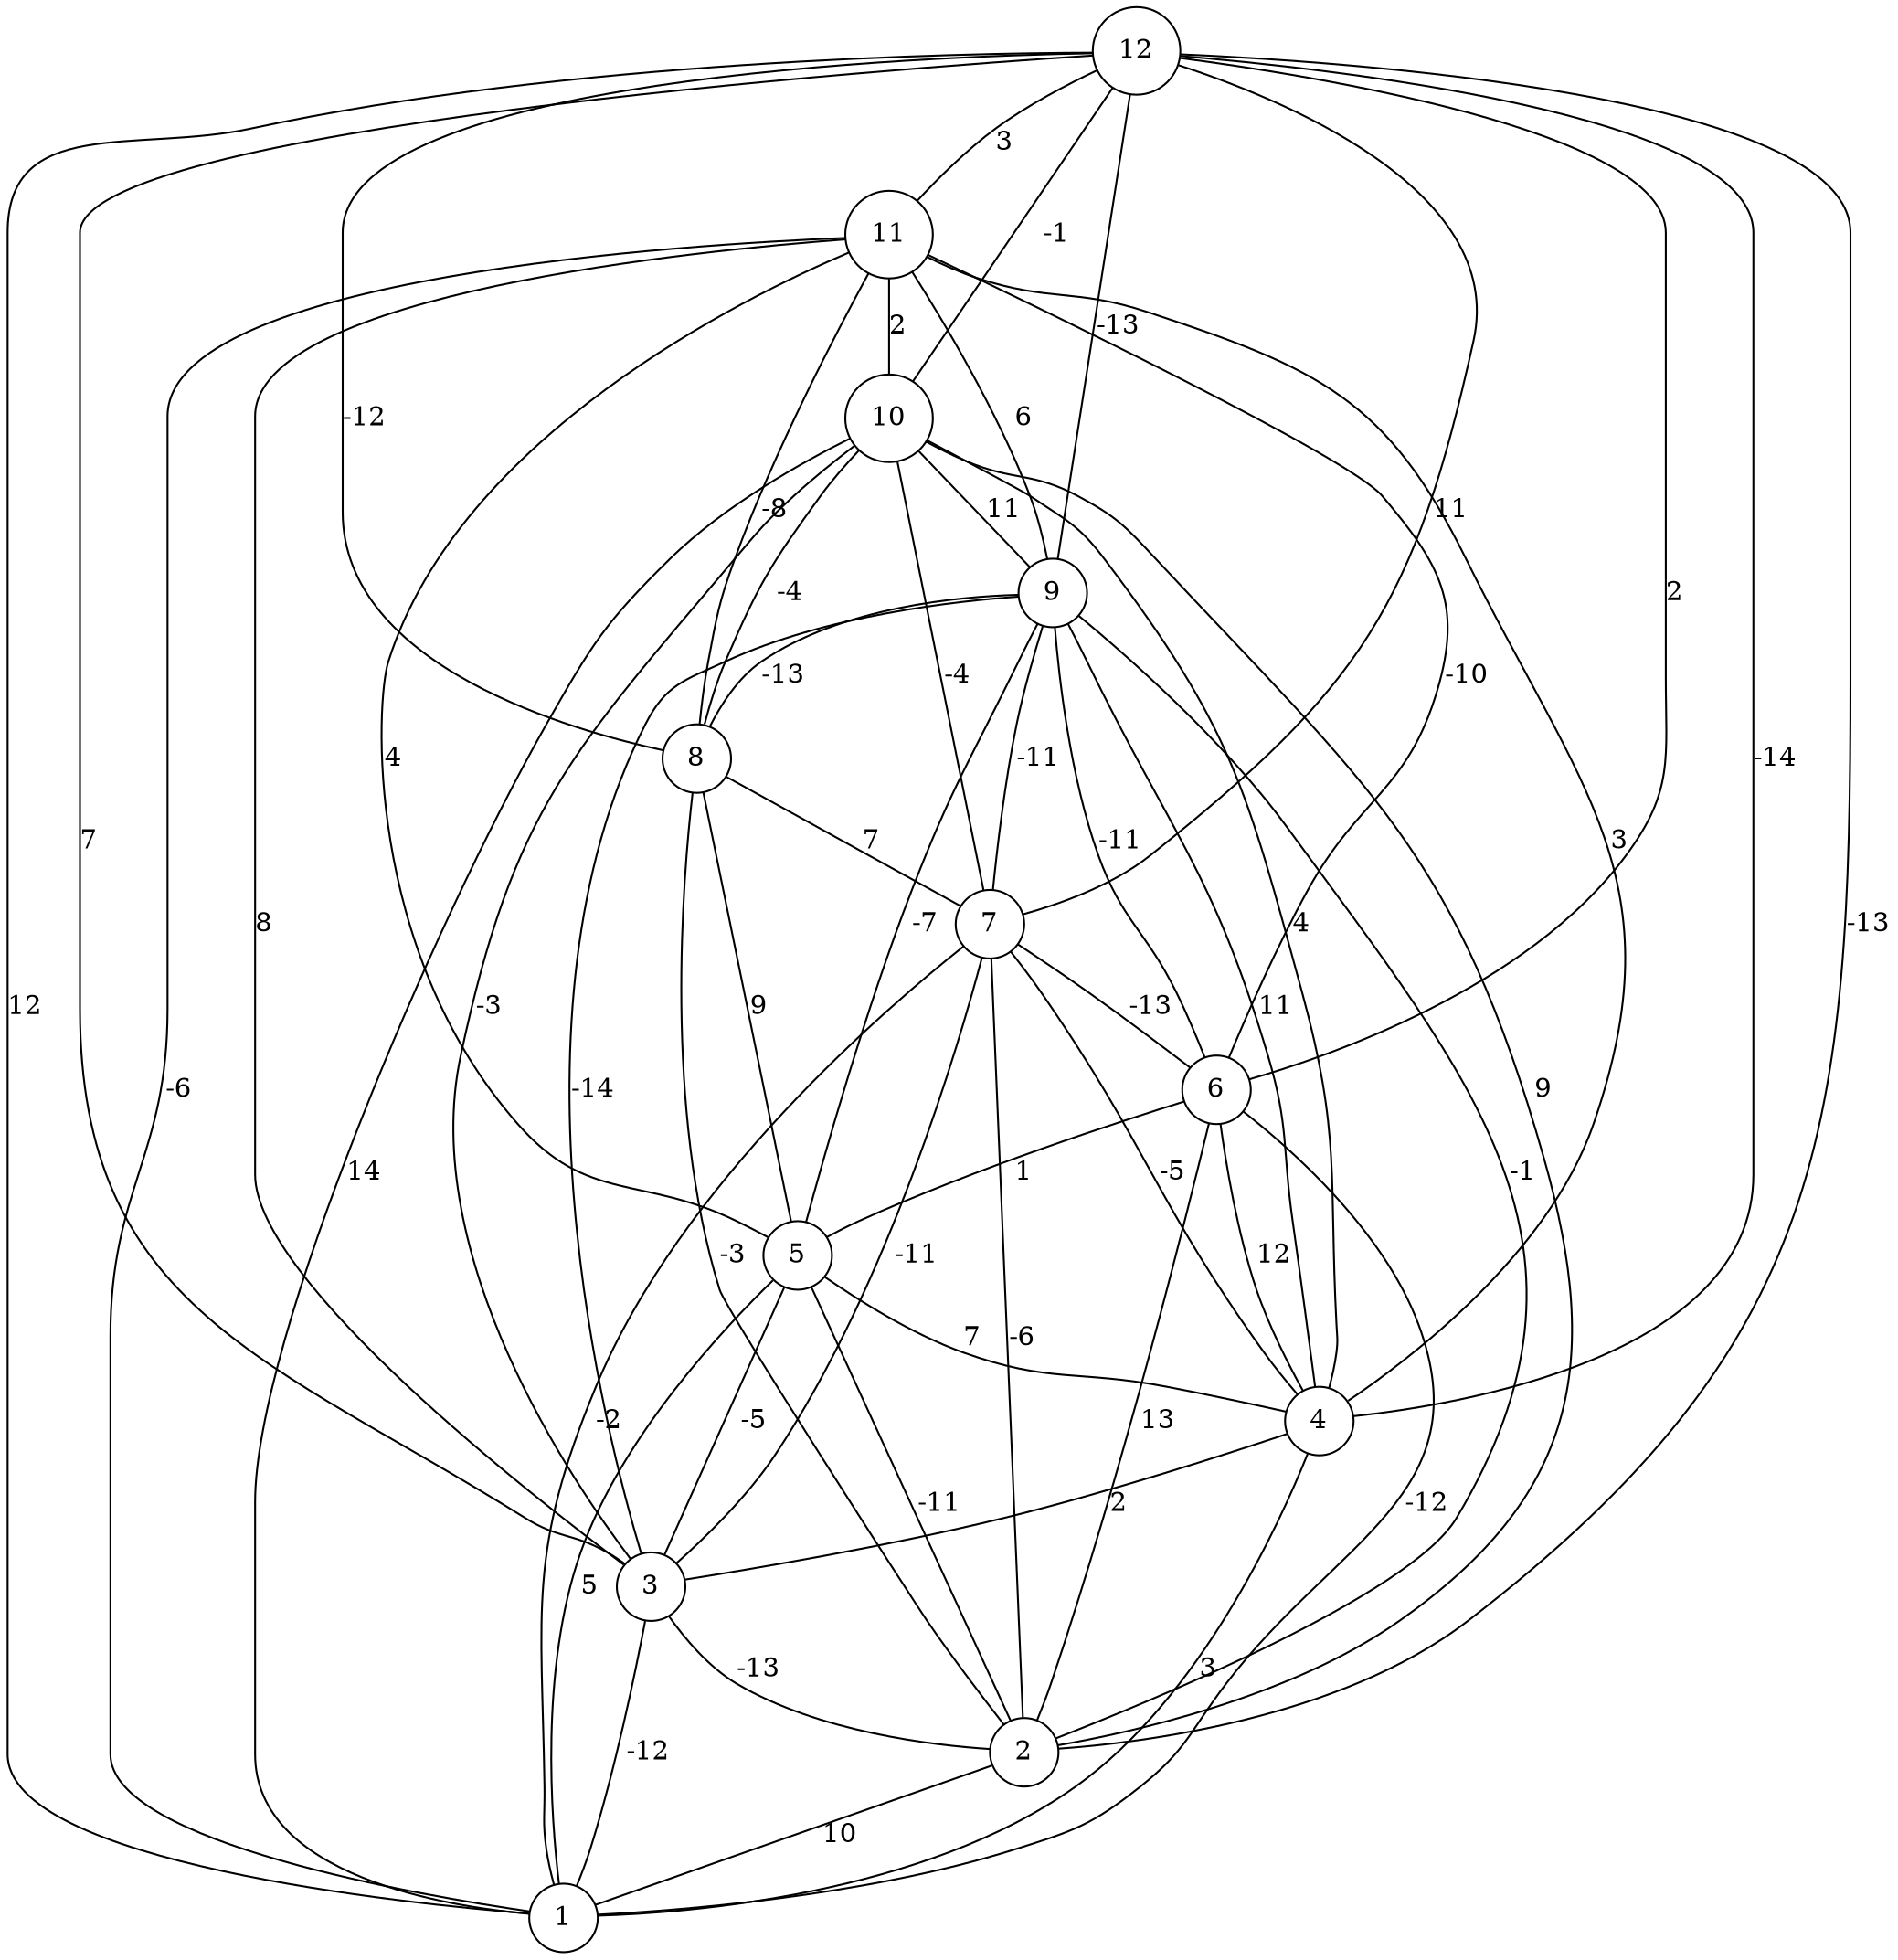 graph { 
	 fontname="Helvetica,Arial,sans-serif" 
	 node [shape = circle]; 
	 12 -- 1 [label = "12"];
	 12 -- 2 [label = "-13"];
	 12 -- 3 [label = "7"];
	 12 -- 4 [label = "-14"];
	 12 -- 6 [label = "2"];
	 12 -- 7 [label = "11"];
	 12 -- 8 [label = "-12"];
	 12 -- 9 [label = "-13"];
	 12 -- 10 [label = "-1"];
	 12 -- 11 [label = "3"];
	 11 -- 1 [label = "-6"];
	 11 -- 3 [label = "8"];
	 11 -- 4 [label = "3"];
	 11 -- 5 [label = "4"];
	 11 -- 6 [label = "-10"];
	 11 -- 8 [label = "-8"];
	 11 -- 9 [label = "6"];
	 11 -- 10 [label = "2"];
	 10 -- 1 [label = "14"];
	 10 -- 2 [label = "9"];
	 10 -- 3 [label = "-3"];
	 10 -- 4 [label = "4"];
	 10 -- 7 [label = "-4"];
	 10 -- 8 [label = "-4"];
	 10 -- 9 [label = "11"];
	 9 -- 2 [label = "-1"];
	 9 -- 3 [label = "-14"];
	 9 -- 4 [label = "11"];
	 9 -- 5 [label = "-7"];
	 9 -- 6 [label = "-11"];
	 9 -- 7 [label = "-11"];
	 9 -- 8 [label = "-13"];
	 8 -- 2 [label = "-3"];
	 8 -- 5 [label = "9"];
	 8 -- 7 [label = "7"];
	 7 -- 1 [label = "-2"];
	 7 -- 2 [label = "-6"];
	 7 -- 3 [label = "-11"];
	 7 -- 4 [label = "-5"];
	 7 -- 6 [label = "-13"];
	 6 -- 1 [label = "-12"];
	 6 -- 2 [label = "13"];
	 6 -- 4 [label = "12"];
	 6 -- 5 [label = "1"];
	 5 -- 1 [label = "5"];
	 5 -- 2 [label = "-11"];
	 5 -- 3 [label = "-5"];
	 5 -- 4 [label = "7"];
	 4 -- 1 [label = "3"];
	 4 -- 3 [label = "2"];
	 3 -- 1 [label = "-12"];
	 3 -- 2 [label = "-13"];
	 2 -- 1 [label = "10"];
	 1;
	 2;
	 3;
	 4;
	 5;
	 6;
	 7;
	 8;
	 9;
	 10;
	 11;
	 12;
}
